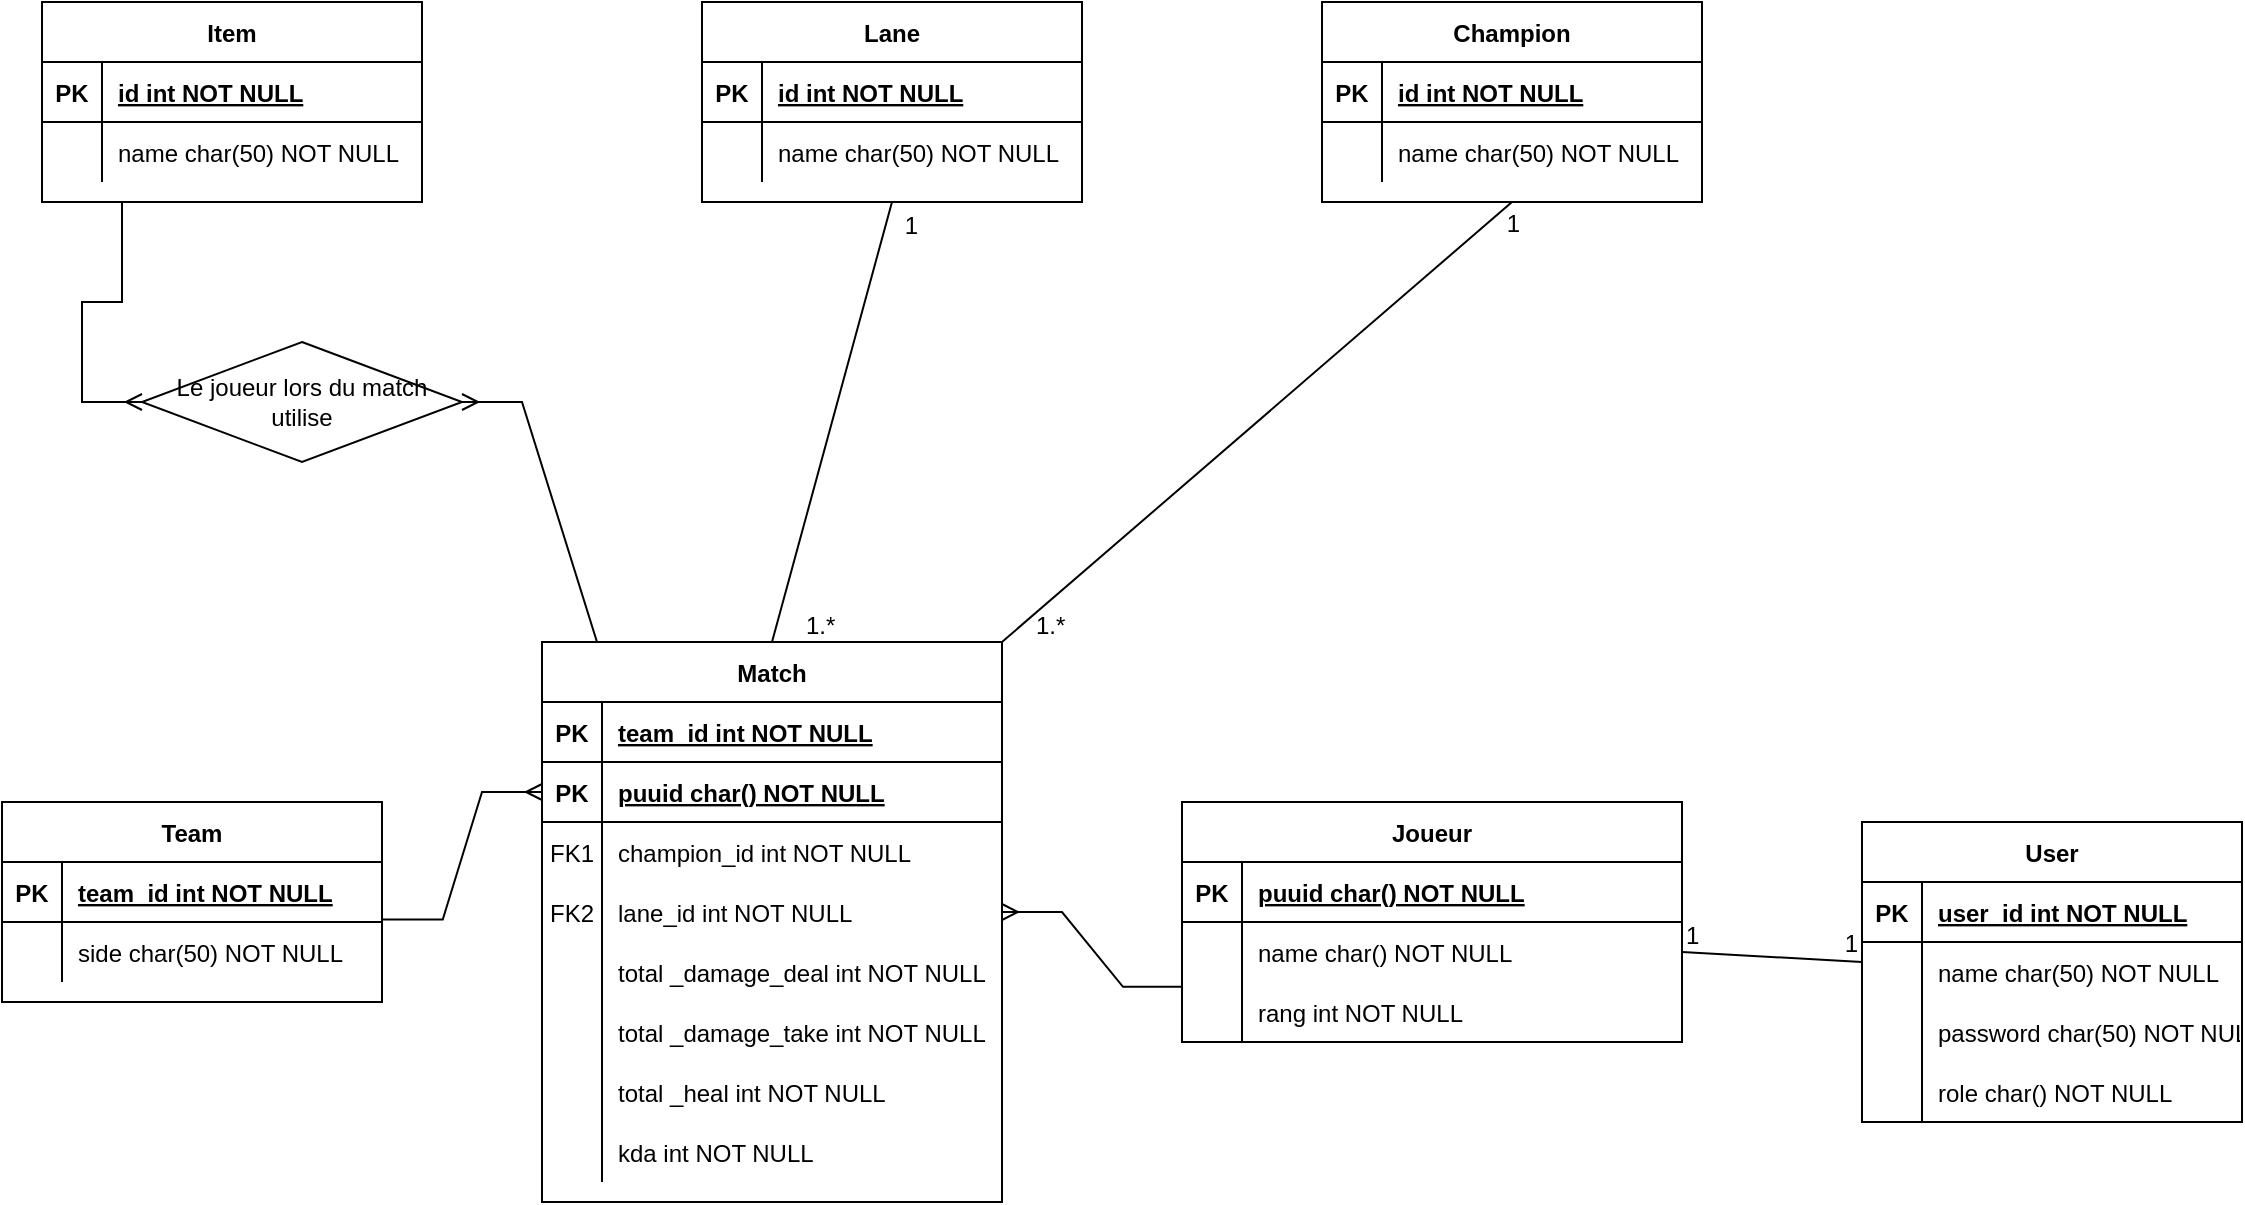 <mxfile version="22.0.2" type="github">
  <diagram id="R2lEEEUBdFMjLlhIrx00" name="Page-1">
    <mxGraphModel dx="1050" dy="534" grid="1" gridSize="10" guides="1" tooltips="1" connect="1" arrows="1" fold="1" page="1" pageScale="1" pageWidth="1169" pageHeight="827" math="0" shadow="0" extFonts="Permanent Marker^https://fonts.googleapis.com/css?family=Permanent+Marker">
      <root>
        <mxCell id="0" />
        <mxCell id="1" parent="0" />
        <mxCell id="1Z-xYRUmBWWZSePLacPU-8" value="Joueur" style="shape=table;startSize=30;container=1;collapsible=1;childLayout=tableLayout;fixedRows=1;rowLines=0;fontStyle=1;align=center;resizeLast=1;" parent="1" vertex="1">
          <mxGeometry x="620" y="490" width="250" height="120" as="geometry" />
        </mxCell>
        <mxCell id="1Z-xYRUmBWWZSePLacPU-9" value="" style="shape=partialRectangle;collapsible=0;dropTarget=0;pointerEvents=0;fillColor=none;points=[[0,0.5],[1,0.5]];portConstraint=eastwest;top=0;left=0;right=0;bottom=1;" parent="1Z-xYRUmBWWZSePLacPU-8" vertex="1">
          <mxGeometry y="30" width="250" height="30" as="geometry" />
        </mxCell>
        <mxCell id="1Z-xYRUmBWWZSePLacPU-10" value="PK" style="shape=partialRectangle;overflow=hidden;connectable=0;fillColor=none;top=0;left=0;bottom=0;right=0;fontStyle=1;" parent="1Z-xYRUmBWWZSePLacPU-9" vertex="1">
          <mxGeometry width="30" height="30" as="geometry">
            <mxRectangle width="30" height="30" as="alternateBounds" />
          </mxGeometry>
        </mxCell>
        <mxCell id="1Z-xYRUmBWWZSePLacPU-11" value="puuid char() NOT NULL " style="shape=partialRectangle;overflow=hidden;connectable=0;fillColor=none;top=0;left=0;bottom=0;right=0;align=left;spacingLeft=6;fontStyle=5;" parent="1Z-xYRUmBWWZSePLacPU-9" vertex="1">
          <mxGeometry x="30" width="220" height="30" as="geometry">
            <mxRectangle width="220" height="30" as="alternateBounds" />
          </mxGeometry>
        </mxCell>
        <mxCell id="1Z-xYRUmBWWZSePLacPU-12" value="" style="shape=partialRectangle;collapsible=0;dropTarget=0;pointerEvents=0;fillColor=none;points=[[0,0.5],[1,0.5]];portConstraint=eastwest;top=0;left=0;right=0;bottom=0;" parent="1Z-xYRUmBWWZSePLacPU-8" vertex="1">
          <mxGeometry y="60" width="250" height="30" as="geometry" />
        </mxCell>
        <mxCell id="1Z-xYRUmBWWZSePLacPU-13" value="" style="shape=partialRectangle;overflow=hidden;connectable=0;fillColor=none;top=0;left=0;bottom=0;right=0;" parent="1Z-xYRUmBWWZSePLacPU-12" vertex="1">
          <mxGeometry width="30" height="30" as="geometry">
            <mxRectangle width="30" height="30" as="alternateBounds" />
          </mxGeometry>
        </mxCell>
        <mxCell id="1Z-xYRUmBWWZSePLacPU-14" value="name char() NOT NULL" style="shape=partialRectangle;overflow=hidden;connectable=0;fillColor=none;top=0;left=0;bottom=0;right=0;align=left;spacingLeft=6;" parent="1Z-xYRUmBWWZSePLacPU-12" vertex="1">
          <mxGeometry x="30" width="220" height="30" as="geometry">
            <mxRectangle width="220" height="30" as="alternateBounds" />
          </mxGeometry>
        </mxCell>
        <mxCell id="5UuBvW-hppa5wgTJhFle-47" value="" style="shape=partialRectangle;collapsible=0;dropTarget=0;pointerEvents=0;fillColor=none;points=[[0,0.5],[1,0.5]];portConstraint=eastwest;top=0;left=0;right=0;bottom=0;" parent="1Z-xYRUmBWWZSePLacPU-8" vertex="1">
          <mxGeometry y="90" width="250" height="30" as="geometry" />
        </mxCell>
        <mxCell id="5UuBvW-hppa5wgTJhFle-48" value="" style="shape=partialRectangle;overflow=hidden;connectable=0;fillColor=none;top=0;left=0;bottom=0;right=0;" parent="5UuBvW-hppa5wgTJhFle-47" vertex="1">
          <mxGeometry width="30" height="30" as="geometry">
            <mxRectangle width="30" height="30" as="alternateBounds" />
          </mxGeometry>
        </mxCell>
        <mxCell id="5UuBvW-hppa5wgTJhFle-49" value="rang int NOT NULL" style="shape=partialRectangle;overflow=hidden;connectable=0;fillColor=none;top=0;left=0;bottom=0;right=0;align=left;spacingLeft=6;" parent="5UuBvW-hppa5wgTJhFle-47" vertex="1">
          <mxGeometry x="30" width="220" height="30" as="geometry">
            <mxRectangle width="220" height="30" as="alternateBounds" />
          </mxGeometry>
        </mxCell>
        <mxCell id="1Z-xYRUmBWWZSePLacPU-15" value="Item" style="shape=table;startSize=30;container=1;collapsible=1;childLayout=tableLayout;fixedRows=1;rowLines=0;fontStyle=1;align=center;resizeLast=1;" parent="1" vertex="1">
          <mxGeometry x="50" y="90" width="190" height="100" as="geometry" />
        </mxCell>
        <mxCell id="1Z-xYRUmBWWZSePLacPU-16" value="" style="shape=partialRectangle;collapsible=0;dropTarget=0;pointerEvents=0;fillColor=none;points=[[0,0.5],[1,0.5]];portConstraint=eastwest;top=0;left=0;right=0;bottom=1;" parent="1Z-xYRUmBWWZSePLacPU-15" vertex="1">
          <mxGeometry y="30" width="190" height="30" as="geometry" />
        </mxCell>
        <mxCell id="1Z-xYRUmBWWZSePLacPU-17" value="PK" style="shape=partialRectangle;overflow=hidden;connectable=0;fillColor=none;top=0;left=0;bottom=0;right=0;fontStyle=1;" parent="1Z-xYRUmBWWZSePLacPU-16" vertex="1">
          <mxGeometry width="30" height="30" as="geometry">
            <mxRectangle width="30" height="30" as="alternateBounds" />
          </mxGeometry>
        </mxCell>
        <mxCell id="1Z-xYRUmBWWZSePLacPU-18" value="id int NOT NULL " style="shape=partialRectangle;overflow=hidden;connectable=0;fillColor=none;top=0;left=0;bottom=0;right=0;align=left;spacingLeft=6;fontStyle=5;" parent="1Z-xYRUmBWWZSePLacPU-16" vertex="1">
          <mxGeometry x="30" width="160" height="30" as="geometry">
            <mxRectangle width="160" height="30" as="alternateBounds" />
          </mxGeometry>
        </mxCell>
        <mxCell id="1Z-xYRUmBWWZSePLacPU-19" value="" style="shape=partialRectangle;collapsible=0;dropTarget=0;pointerEvents=0;fillColor=none;points=[[0,0.5],[1,0.5]];portConstraint=eastwest;top=0;left=0;right=0;bottom=0;" parent="1Z-xYRUmBWWZSePLacPU-15" vertex="1">
          <mxGeometry y="60" width="190" height="30" as="geometry" />
        </mxCell>
        <mxCell id="1Z-xYRUmBWWZSePLacPU-20" value="" style="shape=partialRectangle;overflow=hidden;connectable=0;fillColor=none;top=0;left=0;bottom=0;right=0;" parent="1Z-xYRUmBWWZSePLacPU-19" vertex="1">
          <mxGeometry width="30" height="30" as="geometry">
            <mxRectangle width="30" height="30" as="alternateBounds" />
          </mxGeometry>
        </mxCell>
        <mxCell id="1Z-xYRUmBWWZSePLacPU-21" value="name char(50) NOT NULL" style="shape=partialRectangle;overflow=hidden;connectable=0;fillColor=none;top=0;left=0;bottom=0;right=0;align=left;spacingLeft=6;" parent="1Z-xYRUmBWWZSePLacPU-19" vertex="1">
          <mxGeometry x="30" width="160" height="30" as="geometry">
            <mxRectangle width="160" height="30" as="alternateBounds" />
          </mxGeometry>
        </mxCell>
        <mxCell id="jlmVtZ7fqNcI_0D6dhY_-1" value="User" style="shape=table;startSize=30;container=1;collapsible=1;childLayout=tableLayout;fixedRows=1;rowLines=0;fontStyle=1;align=center;resizeLast=1;" parent="1" vertex="1">
          <mxGeometry x="960" y="500" width="190" height="150" as="geometry" />
        </mxCell>
        <mxCell id="jlmVtZ7fqNcI_0D6dhY_-2" value="" style="shape=partialRectangle;collapsible=0;dropTarget=0;pointerEvents=0;fillColor=none;points=[[0,0.5],[1,0.5]];portConstraint=eastwest;top=0;left=0;right=0;bottom=1;" parent="jlmVtZ7fqNcI_0D6dhY_-1" vertex="1">
          <mxGeometry y="30" width="190" height="30" as="geometry" />
        </mxCell>
        <mxCell id="jlmVtZ7fqNcI_0D6dhY_-3" value="PK" style="shape=partialRectangle;overflow=hidden;connectable=0;fillColor=none;top=0;left=0;bottom=0;right=0;fontStyle=1;" parent="jlmVtZ7fqNcI_0D6dhY_-2" vertex="1">
          <mxGeometry width="30" height="30" as="geometry">
            <mxRectangle width="30" height="30" as="alternateBounds" />
          </mxGeometry>
        </mxCell>
        <mxCell id="jlmVtZ7fqNcI_0D6dhY_-4" value="user_id int NOT NULL " style="shape=partialRectangle;overflow=hidden;connectable=0;fillColor=none;top=0;left=0;bottom=0;right=0;align=left;spacingLeft=6;fontStyle=5;" parent="jlmVtZ7fqNcI_0D6dhY_-2" vertex="1">
          <mxGeometry x="30" width="160" height="30" as="geometry">
            <mxRectangle width="160" height="30" as="alternateBounds" />
          </mxGeometry>
        </mxCell>
        <mxCell id="jlmVtZ7fqNcI_0D6dhY_-18" value="" style="shape=partialRectangle;collapsible=0;dropTarget=0;pointerEvents=0;fillColor=none;points=[[0,0.5],[1,0.5]];portConstraint=eastwest;top=0;left=0;right=0;bottom=0;" parent="jlmVtZ7fqNcI_0D6dhY_-1" vertex="1">
          <mxGeometry y="60" width="190" height="30" as="geometry" />
        </mxCell>
        <mxCell id="jlmVtZ7fqNcI_0D6dhY_-19" value="" style="shape=partialRectangle;overflow=hidden;connectable=0;fillColor=none;top=0;left=0;bottom=0;right=0;" parent="jlmVtZ7fqNcI_0D6dhY_-18" vertex="1">
          <mxGeometry width="30" height="30" as="geometry">
            <mxRectangle width="30" height="30" as="alternateBounds" />
          </mxGeometry>
        </mxCell>
        <mxCell id="jlmVtZ7fqNcI_0D6dhY_-20" value="name char(50) NOT NULL" style="shape=partialRectangle;overflow=hidden;connectable=0;fillColor=none;top=0;left=0;bottom=0;right=0;align=left;spacingLeft=6;" parent="jlmVtZ7fqNcI_0D6dhY_-18" vertex="1">
          <mxGeometry x="30" width="160" height="30" as="geometry">
            <mxRectangle width="160" height="30" as="alternateBounds" />
          </mxGeometry>
        </mxCell>
        <mxCell id="jlmVtZ7fqNcI_0D6dhY_-8" value="" style="shape=partialRectangle;collapsible=0;dropTarget=0;pointerEvents=0;fillColor=none;points=[[0,0.5],[1,0.5]];portConstraint=eastwest;top=0;left=0;right=0;bottom=0;" parent="jlmVtZ7fqNcI_0D6dhY_-1" vertex="1">
          <mxGeometry y="90" width="190" height="30" as="geometry" />
        </mxCell>
        <mxCell id="jlmVtZ7fqNcI_0D6dhY_-9" value="" style="shape=partialRectangle;overflow=hidden;connectable=0;fillColor=none;top=0;left=0;bottom=0;right=0;" parent="jlmVtZ7fqNcI_0D6dhY_-8" vertex="1">
          <mxGeometry width="30" height="30" as="geometry">
            <mxRectangle width="30" height="30" as="alternateBounds" />
          </mxGeometry>
        </mxCell>
        <mxCell id="jlmVtZ7fqNcI_0D6dhY_-10" value="password char(50) NOT NULL" style="shape=partialRectangle;overflow=hidden;connectable=0;fillColor=none;top=0;left=0;bottom=0;right=0;align=left;spacingLeft=6;" parent="jlmVtZ7fqNcI_0D6dhY_-8" vertex="1">
          <mxGeometry x="30" width="160" height="30" as="geometry">
            <mxRectangle width="160" height="30" as="alternateBounds" />
          </mxGeometry>
        </mxCell>
        <mxCell id="jlmVtZ7fqNcI_0D6dhY_-5" value="" style="shape=partialRectangle;collapsible=0;dropTarget=0;pointerEvents=0;fillColor=none;points=[[0,0.5],[1,0.5]];portConstraint=eastwest;top=0;left=0;right=0;bottom=0;" parent="jlmVtZ7fqNcI_0D6dhY_-1" vertex="1">
          <mxGeometry y="120" width="190" height="30" as="geometry" />
        </mxCell>
        <mxCell id="jlmVtZ7fqNcI_0D6dhY_-6" value="" style="shape=partialRectangle;overflow=hidden;connectable=0;fillColor=none;top=0;left=0;bottom=0;right=0;" parent="jlmVtZ7fqNcI_0D6dhY_-5" vertex="1">
          <mxGeometry width="30" height="30" as="geometry">
            <mxRectangle width="30" height="30" as="alternateBounds" />
          </mxGeometry>
        </mxCell>
        <mxCell id="jlmVtZ7fqNcI_0D6dhY_-7" value="role char() NOT NULL" style="shape=partialRectangle;overflow=hidden;connectable=0;fillColor=none;top=0;left=0;bottom=0;right=0;align=left;spacingLeft=6;" parent="jlmVtZ7fqNcI_0D6dhY_-5" vertex="1">
          <mxGeometry x="30" width="160" height="30" as="geometry">
            <mxRectangle width="160" height="30" as="alternateBounds" />
          </mxGeometry>
        </mxCell>
        <mxCell id="NluHwBGUJTvfX-VE3aUP-21" value="" style="endArrow=none;html=1;rounded=0;entryX=0;entryY=0.333;entryDx=0;entryDy=0;exitX=1;exitY=0.5;exitDx=0;exitDy=0;entryPerimeter=0;" edge="1" parent="1" source="1Z-xYRUmBWWZSePLacPU-12" target="jlmVtZ7fqNcI_0D6dhY_-18">
          <mxGeometry relative="1" as="geometry">
            <mxPoint x="868.75" y="540.39" as="sourcePoint" />
            <mxPoint x="835" y="553.5" as="targetPoint" />
          </mxGeometry>
        </mxCell>
        <mxCell id="NluHwBGUJTvfX-VE3aUP-22" value="1" style="resizable=0;html=1;whiteSpace=wrap;align=left;verticalAlign=bottom;" connectable="0" vertex="1" parent="NluHwBGUJTvfX-VE3aUP-21">
          <mxGeometry x="-1" relative="1" as="geometry" />
        </mxCell>
        <mxCell id="NluHwBGUJTvfX-VE3aUP-23" value="1" style="resizable=0;html=1;whiteSpace=wrap;align=right;verticalAlign=bottom;" connectable="0" vertex="1" parent="NluHwBGUJTvfX-VE3aUP-21">
          <mxGeometry x="1" relative="1" as="geometry" />
        </mxCell>
        <mxCell id="NluHwBGUJTvfX-VE3aUP-33" value="Lane" style="shape=table;startSize=30;container=1;collapsible=1;childLayout=tableLayout;fixedRows=1;rowLines=0;fontStyle=1;align=center;resizeLast=1;" vertex="1" parent="1">
          <mxGeometry x="380" y="90" width="190" height="100" as="geometry" />
        </mxCell>
        <mxCell id="NluHwBGUJTvfX-VE3aUP-34" value="" style="shape=partialRectangle;collapsible=0;dropTarget=0;pointerEvents=0;fillColor=none;points=[[0,0.5],[1,0.5]];portConstraint=eastwest;top=0;left=0;right=0;bottom=1;" vertex="1" parent="NluHwBGUJTvfX-VE3aUP-33">
          <mxGeometry y="30" width="190" height="30" as="geometry" />
        </mxCell>
        <mxCell id="NluHwBGUJTvfX-VE3aUP-35" value="PK" style="shape=partialRectangle;overflow=hidden;connectable=0;fillColor=none;top=0;left=0;bottom=0;right=0;fontStyle=1;" vertex="1" parent="NluHwBGUJTvfX-VE3aUP-34">
          <mxGeometry width="30" height="30" as="geometry">
            <mxRectangle width="30" height="30" as="alternateBounds" />
          </mxGeometry>
        </mxCell>
        <mxCell id="NluHwBGUJTvfX-VE3aUP-36" value="id int NOT NULL " style="shape=partialRectangle;overflow=hidden;connectable=0;fillColor=none;top=0;left=0;bottom=0;right=0;align=left;spacingLeft=6;fontStyle=5;" vertex="1" parent="NluHwBGUJTvfX-VE3aUP-34">
          <mxGeometry x="30" width="160" height="30" as="geometry">
            <mxRectangle width="160" height="30" as="alternateBounds" />
          </mxGeometry>
        </mxCell>
        <mxCell id="NluHwBGUJTvfX-VE3aUP-40" value="" style="shape=partialRectangle;collapsible=0;dropTarget=0;pointerEvents=0;fillColor=none;points=[[0,0.5],[1,0.5]];portConstraint=eastwest;top=0;left=0;right=0;bottom=0;" vertex="1" parent="NluHwBGUJTvfX-VE3aUP-33">
          <mxGeometry y="60" width="190" height="30" as="geometry" />
        </mxCell>
        <mxCell id="NluHwBGUJTvfX-VE3aUP-41" value="" style="shape=partialRectangle;overflow=hidden;connectable=0;fillColor=none;top=0;left=0;bottom=0;right=0;" vertex="1" parent="NluHwBGUJTvfX-VE3aUP-40">
          <mxGeometry width="30" height="30" as="geometry">
            <mxRectangle width="30" height="30" as="alternateBounds" />
          </mxGeometry>
        </mxCell>
        <mxCell id="NluHwBGUJTvfX-VE3aUP-42" value="name char(50) NOT NULL" style="shape=partialRectangle;overflow=hidden;connectable=0;fillColor=none;top=0;left=0;bottom=0;right=0;align=left;spacingLeft=6;" vertex="1" parent="NluHwBGUJTvfX-VE3aUP-40">
          <mxGeometry x="30" width="160" height="30" as="geometry">
            <mxRectangle width="160" height="30" as="alternateBounds" />
          </mxGeometry>
        </mxCell>
        <mxCell id="NluHwBGUJTvfX-VE3aUP-43" value="Champion" style="shape=table;startSize=30;container=1;collapsible=1;childLayout=tableLayout;fixedRows=1;rowLines=0;fontStyle=1;align=center;resizeLast=1;" vertex="1" parent="1">
          <mxGeometry x="690" y="90" width="190" height="100" as="geometry" />
        </mxCell>
        <mxCell id="NluHwBGUJTvfX-VE3aUP-44" value="" style="shape=partialRectangle;collapsible=0;dropTarget=0;pointerEvents=0;fillColor=none;points=[[0,0.5],[1,0.5]];portConstraint=eastwest;top=0;left=0;right=0;bottom=1;" vertex="1" parent="NluHwBGUJTvfX-VE3aUP-43">
          <mxGeometry y="30" width="190" height="30" as="geometry" />
        </mxCell>
        <mxCell id="NluHwBGUJTvfX-VE3aUP-45" value="PK" style="shape=partialRectangle;overflow=hidden;connectable=0;fillColor=none;top=0;left=0;bottom=0;right=0;fontStyle=1;" vertex="1" parent="NluHwBGUJTvfX-VE3aUP-44">
          <mxGeometry width="30" height="30" as="geometry">
            <mxRectangle width="30" height="30" as="alternateBounds" />
          </mxGeometry>
        </mxCell>
        <mxCell id="NluHwBGUJTvfX-VE3aUP-46" value="id int NOT NULL " style="shape=partialRectangle;overflow=hidden;connectable=0;fillColor=none;top=0;left=0;bottom=0;right=0;align=left;spacingLeft=6;fontStyle=5;" vertex="1" parent="NluHwBGUJTvfX-VE3aUP-44">
          <mxGeometry x="30" width="160" height="30" as="geometry">
            <mxRectangle width="160" height="30" as="alternateBounds" />
          </mxGeometry>
        </mxCell>
        <mxCell id="NluHwBGUJTvfX-VE3aUP-50" value="" style="shape=partialRectangle;collapsible=0;dropTarget=0;pointerEvents=0;fillColor=none;points=[[0,0.5],[1,0.5]];portConstraint=eastwest;top=0;left=0;right=0;bottom=0;" vertex="1" parent="NluHwBGUJTvfX-VE3aUP-43">
          <mxGeometry y="60" width="190" height="30" as="geometry" />
        </mxCell>
        <mxCell id="NluHwBGUJTvfX-VE3aUP-51" value="" style="shape=partialRectangle;overflow=hidden;connectable=0;fillColor=none;top=0;left=0;bottom=0;right=0;" vertex="1" parent="NluHwBGUJTvfX-VE3aUP-50">
          <mxGeometry width="30" height="30" as="geometry">
            <mxRectangle width="30" height="30" as="alternateBounds" />
          </mxGeometry>
        </mxCell>
        <mxCell id="NluHwBGUJTvfX-VE3aUP-52" value="name char(50) NOT NULL" style="shape=partialRectangle;overflow=hidden;connectable=0;fillColor=none;top=0;left=0;bottom=0;right=0;align=left;spacingLeft=6;" vertex="1" parent="NluHwBGUJTvfX-VE3aUP-50">
          <mxGeometry x="30" width="160" height="30" as="geometry">
            <mxRectangle width="160" height="30" as="alternateBounds" />
          </mxGeometry>
        </mxCell>
        <mxCell id="NluHwBGUJTvfX-VE3aUP-63" value="Team" style="shape=table;startSize=30;container=1;collapsible=1;childLayout=tableLayout;fixedRows=1;rowLines=0;fontStyle=1;align=center;resizeLast=1;" vertex="1" parent="1">
          <mxGeometry x="30" y="490" width="190" height="100" as="geometry" />
        </mxCell>
        <mxCell id="NluHwBGUJTvfX-VE3aUP-64" value="" style="shape=partialRectangle;collapsible=0;dropTarget=0;pointerEvents=0;fillColor=none;points=[[0,0.5],[1,0.5]];portConstraint=eastwest;top=0;left=0;right=0;bottom=1;" vertex="1" parent="NluHwBGUJTvfX-VE3aUP-63">
          <mxGeometry y="30" width="190" height="30" as="geometry" />
        </mxCell>
        <mxCell id="NluHwBGUJTvfX-VE3aUP-65" value="PK" style="shape=partialRectangle;overflow=hidden;connectable=0;fillColor=none;top=0;left=0;bottom=0;right=0;fontStyle=1;" vertex="1" parent="NluHwBGUJTvfX-VE3aUP-64">
          <mxGeometry width="30" height="30" as="geometry">
            <mxRectangle width="30" height="30" as="alternateBounds" />
          </mxGeometry>
        </mxCell>
        <mxCell id="NluHwBGUJTvfX-VE3aUP-66" value="team_id int NOT NULL " style="shape=partialRectangle;overflow=hidden;connectable=0;fillColor=none;top=0;left=0;bottom=0;right=0;align=left;spacingLeft=6;fontStyle=5;" vertex="1" parent="NluHwBGUJTvfX-VE3aUP-64">
          <mxGeometry x="30" width="160" height="30" as="geometry">
            <mxRectangle width="160" height="30" as="alternateBounds" />
          </mxGeometry>
        </mxCell>
        <mxCell id="NluHwBGUJTvfX-VE3aUP-70" value="" style="shape=partialRectangle;collapsible=0;dropTarget=0;pointerEvents=0;fillColor=none;points=[[0,0.5],[1,0.5]];portConstraint=eastwest;top=0;left=0;right=0;bottom=0;" vertex="1" parent="NluHwBGUJTvfX-VE3aUP-63">
          <mxGeometry y="60" width="190" height="30" as="geometry" />
        </mxCell>
        <mxCell id="NluHwBGUJTvfX-VE3aUP-71" value="" style="shape=partialRectangle;overflow=hidden;connectable=0;fillColor=none;top=0;left=0;bottom=0;right=0;" vertex="1" parent="NluHwBGUJTvfX-VE3aUP-70">
          <mxGeometry width="30" height="30" as="geometry">
            <mxRectangle width="30" height="30" as="alternateBounds" />
          </mxGeometry>
        </mxCell>
        <mxCell id="NluHwBGUJTvfX-VE3aUP-72" value="side char(50) NOT NULL" style="shape=partialRectangle;overflow=hidden;connectable=0;fillColor=none;top=0;left=0;bottom=0;right=0;align=left;spacingLeft=6;" vertex="1" parent="NluHwBGUJTvfX-VE3aUP-70">
          <mxGeometry x="30" width="160" height="30" as="geometry">
            <mxRectangle width="160" height="30" as="alternateBounds" />
          </mxGeometry>
        </mxCell>
        <mxCell id="NluHwBGUJTvfX-VE3aUP-73" value="Match" style="shape=table;startSize=30;container=1;collapsible=1;childLayout=tableLayout;fixedRows=1;rowLines=0;fontStyle=1;align=center;resizeLast=1;" vertex="1" parent="1">
          <mxGeometry x="300" y="410" width="230" height="280" as="geometry" />
        </mxCell>
        <mxCell id="NluHwBGUJTvfX-VE3aUP-74" value="" style="shape=partialRectangle;collapsible=0;dropTarget=0;pointerEvents=0;fillColor=none;points=[[0,0.5],[1,0.5]];portConstraint=eastwest;top=0;left=0;right=0;bottom=1;" vertex="1" parent="NluHwBGUJTvfX-VE3aUP-73">
          <mxGeometry y="30" width="230" height="30" as="geometry" />
        </mxCell>
        <mxCell id="NluHwBGUJTvfX-VE3aUP-75" value="PK" style="shape=partialRectangle;overflow=hidden;connectable=0;fillColor=none;top=0;left=0;bottom=0;right=0;fontStyle=1;" vertex="1" parent="NluHwBGUJTvfX-VE3aUP-74">
          <mxGeometry width="30" height="30" as="geometry">
            <mxRectangle width="30" height="30" as="alternateBounds" />
          </mxGeometry>
        </mxCell>
        <mxCell id="NluHwBGUJTvfX-VE3aUP-76" value="team_id int NOT NULL " style="shape=partialRectangle;overflow=hidden;connectable=0;fillColor=none;top=0;left=0;bottom=0;right=0;align=left;spacingLeft=6;fontStyle=5;" vertex="1" parent="NluHwBGUJTvfX-VE3aUP-74">
          <mxGeometry x="30" width="200" height="30" as="geometry">
            <mxRectangle width="200" height="30" as="alternateBounds" />
          </mxGeometry>
        </mxCell>
        <mxCell id="NluHwBGUJTvfX-VE3aUP-80" value="" style="shape=partialRectangle;collapsible=0;dropTarget=0;pointerEvents=0;fillColor=none;points=[[0,0.5],[1,0.5]];portConstraint=eastwest;top=0;left=0;right=0;bottom=1;" vertex="1" parent="NluHwBGUJTvfX-VE3aUP-73">
          <mxGeometry y="60" width="230" height="30" as="geometry" />
        </mxCell>
        <mxCell id="NluHwBGUJTvfX-VE3aUP-81" value="PK" style="shape=partialRectangle;overflow=hidden;connectable=0;fillColor=none;top=0;left=0;bottom=0;right=0;fontStyle=1;" vertex="1" parent="NluHwBGUJTvfX-VE3aUP-80">
          <mxGeometry width="30" height="30" as="geometry">
            <mxRectangle width="30" height="30" as="alternateBounds" />
          </mxGeometry>
        </mxCell>
        <mxCell id="NluHwBGUJTvfX-VE3aUP-82" value="puuid char() NOT NULL " style="shape=partialRectangle;overflow=hidden;connectable=0;fillColor=none;top=0;left=0;bottom=0;right=0;align=left;spacingLeft=6;fontStyle=5;" vertex="1" parent="NluHwBGUJTvfX-VE3aUP-80">
          <mxGeometry x="30" width="200" height="30" as="geometry">
            <mxRectangle width="200" height="30" as="alternateBounds" />
          </mxGeometry>
        </mxCell>
        <mxCell id="NluHwBGUJTvfX-VE3aUP-77" value="" style="shape=partialRectangle;collapsible=0;dropTarget=0;pointerEvents=0;fillColor=none;points=[[0,0.5],[1,0.5]];portConstraint=eastwest;top=0;left=0;right=0;bottom=0;" vertex="1" parent="NluHwBGUJTvfX-VE3aUP-73">
          <mxGeometry y="90" width="230" height="30" as="geometry" />
        </mxCell>
        <mxCell id="NluHwBGUJTvfX-VE3aUP-78" value="FK1" style="shape=partialRectangle;overflow=hidden;connectable=0;fillColor=none;top=0;left=0;bottom=0;right=0;" vertex="1" parent="NluHwBGUJTvfX-VE3aUP-77">
          <mxGeometry width="30" height="30" as="geometry">
            <mxRectangle width="30" height="30" as="alternateBounds" />
          </mxGeometry>
        </mxCell>
        <mxCell id="NluHwBGUJTvfX-VE3aUP-79" value="champion_id int NOT NULL" style="shape=partialRectangle;overflow=hidden;connectable=0;fillColor=none;top=0;left=0;bottom=0;right=0;align=left;spacingLeft=6;" vertex="1" parent="NluHwBGUJTvfX-VE3aUP-77">
          <mxGeometry x="30" width="200" height="30" as="geometry">
            <mxRectangle width="200" height="30" as="alternateBounds" />
          </mxGeometry>
        </mxCell>
        <mxCell id="NluHwBGUJTvfX-VE3aUP-83" value="" style="shape=partialRectangle;collapsible=0;dropTarget=0;pointerEvents=0;fillColor=none;points=[[0,0.5],[1,0.5]];portConstraint=eastwest;top=0;left=0;right=0;bottom=0;" vertex="1" parent="NluHwBGUJTvfX-VE3aUP-73">
          <mxGeometry y="120" width="230" height="30" as="geometry" />
        </mxCell>
        <mxCell id="NluHwBGUJTvfX-VE3aUP-84" value="FK2" style="shape=partialRectangle;overflow=hidden;connectable=0;fillColor=none;top=0;left=0;bottom=0;right=0;" vertex="1" parent="NluHwBGUJTvfX-VE3aUP-83">
          <mxGeometry width="30" height="30" as="geometry">
            <mxRectangle width="30" height="30" as="alternateBounds" />
          </mxGeometry>
        </mxCell>
        <mxCell id="NluHwBGUJTvfX-VE3aUP-85" value="lane_id int NOT NULL" style="shape=partialRectangle;overflow=hidden;connectable=0;fillColor=none;top=0;left=0;bottom=0;right=0;align=left;spacingLeft=6;" vertex="1" parent="NluHwBGUJTvfX-VE3aUP-83">
          <mxGeometry x="30" width="200" height="30" as="geometry">
            <mxRectangle width="200" height="30" as="alternateBounds" />
          </mxGeometry>
        </mxCell>
        <mxCell id="NluHwBGUJTvfX-VE3aUP-89" value="" style="shape=partialRectangle;collapsible=0;dropTarget=0;pointerEvents=0;fillColor=none;points=[[0,0.5],[1,0.5]];portConstraint=eastwest;top=0;left=0;right=0;bottom=0;" vertex="1" parent="NluHwBGUJTvfX-VE3aUP-73">
          <mxGeometry y="150" width="230" height="30" as="geometry" />
        </mxCell>
        <mxCell id="NluHwBGUJTvfX-VE3aUP-90" value="" style="shape=partialRectangle;overflow=hidden;connectable=0;fillColor=none;top=0;left=0;bottom=0;right=0;" vertex="1" parent="NluHwBGUJTvfX-VE3aUP-89">
          <mxGeometry width="30" height="30" as="geometry">
            <mxRectangle width="30" height="30" as="alternateBounds" />
          </mxGeometry>
        </mxCell>
        <mxCell id="NluHwBGUJTvfX-VE3aUP-91" value="total _damage_deal int NOT NULL" style="shape=partialRectangle;overflow=hidden;connectable=0;fillColor=none;top=0;left=0;bottom=0;right=0;align=left;spacingLeft=6;" vertex="1" parent="NluHwBGUJTvfX-VE3aUP-89">
          <mxGeometry x="30" width="200" height="30" as="geometry">
            <mxRectangle width="200" height="30" as="alternateBounds" />
          </mxGeometry>
        </mxCell>
        <mxCell id="NluHwBGUJTvfX-VE3aUP-92" value="" style="shape=partialRectangle;collapsible=0;dropTarget=0;pointerEvents=0;fillColor=none;points=[[0,0.5],[1,0.5]];portConstraint=eastwest;top=0;left=0;right=0;bottom=0;" vertex="1" parent="NluHwBGUJTvfX-VE3aUP-73">
          <mxGeometry y="180" width="230" height="30" as="geometry" />
        </mxCell>
        <mxCell id="NluHwBGUJTvfX-VE3aUP-93" value="" style="shape=partialRectangle;overflow=hidden;connectable=0;fillColor=none;top=0;left=0;bottom=0;right=0;" vertex="1" parent="NluHwBGUJTvfX-VE3aUP-92">
          <mxGeometry width="30" height="30" as="geometry">
            <mxRectangle width="30" height="30" as="alternateBounds" />
          </mxGeometry>
        </mxCell>
        <mxCell id="NluHwBGUJTvfX-VE3aUP-94" value="total _damage_take int NOT NULL" style="shape=partialRectangle;overflow=hidden;connectable=0;fillColor=none;top=0;left=0;bottom=0;right=0;align=left;spacingLeft=6;" vertex="1" parent="NluHwBGUJTvfX-VE3aUP-92">
          <mxGeometry x="30" width="200" height="30" as="geometry">
            <mxRectangle width="200" height="30" as="alternateBounds" />
          </mxGeometry>
        </mxCell>
        <mxCell id="NluHwBGUJTvfX-VE3aUP-95" value="" style="shape=partialRectangle;collapsible=0;dropTarget=0;pointerEvents=0;fillColor=none;points=[[0,0.5],[1,0.5]];portConstraint=eastwest;top=0;left=0;right=0;bottom=0;" vertex="1" parent="NluHwBGUJTvfX-VE3aUP-73">
          <mxGeometry y="210" width="230" height="30" as="geometry" />
        </mxCell>
        <mxCell id="NluHwBGUJTvfX-VE3aUP-96" value="" style="shape=partialRectangle;overflow=hidden;connectable=0;fillColor=none;top=0;left=0;bottom=0;right=0;" vertex="1" parent="NluHwBGUJTvfX-VE3aUP-95">
          <mxGeometry width="30" height="30" as="geometry">
            <mxRectangle width="30" height="30" as="alternateBounds" />
          </mxGeometry>
        </mxCell>
        <mxCell id="NluHwBGUJTvfX-VE3aUP-97" value="total _heal int NOT NULL" style="shape=partialRectangle;overflow=hidden;connectable=0;fillColor=none;top=0;left=0;bottom=0;right=0;align=left;spacingLeft=6;" vertex="1" parent="NluHwBGUJTvfX-VE3aUP-95">
          <mxGeometry x="30" width="200" height="30" as="geometry">
            <mxRectangle width="200" height="30" as="alternateBounds" />
          </mxGeometry>
        </mxCell>
        <mxCell id="NluHwBGUJTvfX-VE3aUP-98" value="" style="shape=partialRectangle;collapsible=0;dropTarget=0;pointerEvents=0;fillColor=none;points=[[0,0.5],[1,0.5]];portConstraint=eastwest;top=0;left=0;right=0;bottom=0;" vertex="1" parent="NluHwBGUJTvfX-VE3aUP-73">
          <mxGeometry y="240" width="230" height="30" as="geometry" />
        </mxCell>
        <mxCell id="NluHwBGUJTvfX-VE3aUP-99" value="" style="shape=partialRectangle;overflow=hidden;connectable=0;fillColor=none;top=0;left=0;bottom=0;right=0;" vertex="1" parent="NluHwBGUJTvfX-VE3aUP-98">
          <mxGeometry width="30" height="30" as="geometry">
            <mxRectangle width="30" height="30" as="alternateBounds" />
          </mxGeometry>
        </mxCell>
        <mxCell id="NluHwBGUJTvfX-VE3aUP-100" value="kda int NOT NULL" style="shape=partialRectangle;overflow=hidden;connectable=0;fillColor=none;top=0;left=0;bottom=0;right=0;align=left;spacingLeft=6;" vertex="1" parent="NluHwBGUJTvfX-VE3aUP-98">
          <mxGeometry x="30" width="200" height="30" as="geometry">
            <mxRectangle width="200" height="30" as="alternateBounds" />
          </mxGeometry>
        </mxCell>
        <mxCell id="NluHwBGUJTvfX-VE3aUP-101" value="" style="edgeStyle=entityRelationEdgeStyle;fontSize=12;html=1;endArrow=ERmany;rounded=0;exitX=0.002;exitY=0.08;exitDx=0;exitDy=0;entryX=1;entryY=0.5;entryDx=0;entryDy=0;exitPerimeter=0;" edge="1" parent="1" source="5UuBvW-hppa5wgTJhFle-47" target="NluHwBGUJTvfX-VE3aUP-83">
          <mxGeometry width="100" height="100" relative="1" as="geometry">
            <mxPoint x="620" y="555" as="sourcePoint" />
            <mxPoint x="590" y="400" as="targetPoint" />
          </mxGeometry>
        </mxCell>
        <mxCell id="NluHwBGUJTvfX-VE3aUP-102" value="" style="edgeStyle=entityRelationEdgeStyle;fontSize=12;html=1;endArrow=ERmany;rounded=0;exitX=1.002;exitY=-0.04;exitDx=0;exitDy=0;exitPerimeter=0;entryX=0;entryY=0.5;entryDx=0;entryDy=0;" edge="1" parent="1" source="NluHwBGUJTvfX-VE3aUP-70" target="NluHwBGUJTvfX-VE3aUP-80">
          <mxGeometry width="100" height="100" relative="1" as="geometry">
            <mxPoint x="185" y="574" as="sourcePoint" />
            <mxPoint x="285" y="474" as="targetPoint" />
          </mxGeometry>
        </mxCell>
        <mxCell id="NluHwBGUJTvfX-VE3aUP-103" value="" style="endArrow=none;html=1;rounded=0;entryX=0.5;entryY=1;entryDx=0;entryDy=0;exitX=0.5;exitY=0;exitDx=0;exitDy=0;" edge="1" parent="1" source="NluHwBGUJTvfX-VE3aUP-73" target="NluHwBGUJTvfX-VE3aUP-33">
          <mxGeometry relative="1" as="geometry">
            <mxPoint x="370" y="350" as="sourcePoint" />
            <mxPoint x="530" y="350" as="targetPoint" />
          </mxGeometry>
        </mxCell>
        <mxCell id="NluHwBGUJTvfX-VE3aUP-104" value="1.*" style="resizable=0;html=1;whiteSpace=wrap;align=left;verticalAlign=bottom;" connectable="0" vertex="1" parent="NluHwBGUJTvfX-VE3aUP-103">
          <mxGeometry x="-1" relative="1" as="geometry">
            <mxPoint x="15" as="offset" />
          </mxGeometry>
        </mxCell>
        <mxCell id="NluHwBGUJTvfX-VE3aUP-105" value="1" style="resizable=0;html=1;whiteSpace=wrap;align=right;verticalAlign=bottom;" connectable="0" vertex="1" parent="NluHwBGUJTvfX-VE3aUP-103">
          <mxGeometry x="1" relative="1" as="geometry">
            <mxPoint x="15" y="20" as="offset" />
          </mxGeometry>
        </mxCell>
        <mxCell id="NluHwBGUJTvfX-VE3aUP-106" value="" style="endArrow=none;html=1;rounded=0;entryX=0.5;entryY=1;entryDx=0;entryDy=0;exitX=1;exitY=0;exitDx=0;exitDy=0;" edge="1" parent="1" source="NluHwBGUJTvfX-VE3aUP-73" target="NluHwBGUJTvfX-VE3aUP-43">
          <mxGeometry relative="1" as="geometry">
            <mxPoint x="505" y="409" as="sourcePoint" />
            <mxPoint x="585" y="200" as="targetPoint" />
          </mxGeometry>
        </mxCell>
        <mxCell id="NluHwBGUJTvfX-VE3aUP-107" value="1.*" style="resizable=0;html=1;whiteSpace=wrap;align=left;verticalAlign=bottom;" connectable="0" vertex="1" parent="NluHwBGUJTvfX-VE3aUP-106">
          <mxGeometry x="-1" relative="1" as="geometry">
            <mxPoint x="15" as="offset" />
          </mxGeometry>
        </mxCell>
        <mxCell id="NluHwBGUJTvfX-VE3aUP-108" value="1" style="resizable=0;html=1;whiteSpace=wrap;align=right;verticalAlign=bottom;" connectable="0" vertex="1" parent="NluHwBGUJTvfX-VE3aUP-106">
          <mxGeometry x="1" relative="1" as="geometry">
            <mxPoint x="5" y="20" as="offset" />
          </mxGeometry>
        </mxCell>
        <mxCell id="NluHwBGUJTvfX-VE3aUP-109" value="Le joueur lors du match utilise" style="shape=rhombus;perimeter=rhombusPerimeter;whiteSpace=wrap;html=1;align=center;" vertex="1" parent="1">
          <mxGeometry x="100" y="260" width="160" height="60" as="geometry" />
        </mxCell>
        <mxCell id="NluHwBGUJTvfX-VE3aUP-110" value="" style="edgeStyle=entityRelationEdgeStyle;fontSize=12;html=1;endArrow=ERmany;rounded=0;entryX=1;entryY=0.5;entryDx=0;entryDy=0;exitX=0.25;exitY=0;exitDx=0;exitDy=0;" edge="1" parent="1" source="NluHwBGUJTvfX-VE3aUP-73" target="NluHwBGUJTvfX-VE3aUP-109">
          <mxGeometry width="100" height="100" relative="1" as="geometry">
            <mxPoint x="95" y="420" as="sourcePoint" />
            <mxPoint x="195" y="320" as="targetPoint" />
          </mxGeometry>
        </mxCell>
        <mxCell id="NluHwBGUJTvfX-VE3aUP-111" value="" style="edgeStyle=entityRelationEdgeStyle;fontSize=12;html=1;endArrow=ERmany;rounded=0;entryX=0;entryY=0.5;entryDx=0;entryDy=0;" edge="1" parent="1" target="NluHwBGUJTvfX-VE3aUP-109">
          <mxGeometry width="100" height="100" relative="1" as="geometry">
            <mxPoint x="60" y="190" as="sourcePoint" />
            <mxPoint x="120" y="299" as="targetPoint" />
          </mxGeometry>
        </mxCell>
      </root>
    </mxGraphModel>
  </diagram>
</mxfile>
